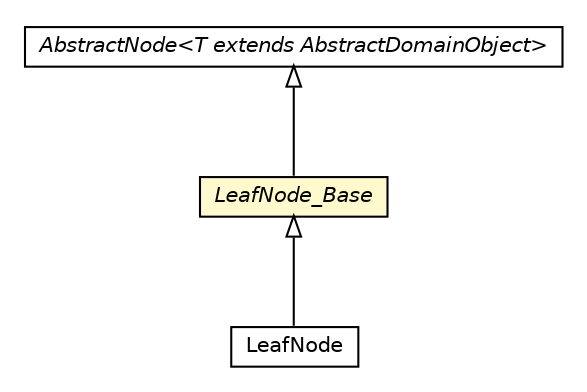 #!/usr/local/bin/dot
#
# Class diagram 
# Generated by UMLGraph version 5.1 (http://www.umlgraph.org/)
#

digraph G {
	edge [fontname="Helvetica",fontsize=10,labelfontname="Helvetica",labelfontsize=10];
	node [fontname="Helvetica",fontsize=10,shape=plaintext];
	nodesep=0.25;
	ranksep=0.5;
	// pt.ist.fenixframework.core.adt.bplustree.LeafNode_Base
	c26388 [label=<<table title="pt.ist.fenixframework.core.adt.bplustree.LeafNode_Base" border="0" cellborder="1" cellspacing="0" cellpadding="2" port="p" bgcolor="lemonChiffon" href="./LeafNode_Base.html">
		<tr><td><table border="0" cellspacing="0" cellpadding="1">
<tr><td align="center" balign="center"><font face="Helvetica-Oblique"> LeafNode_Base </font></td></tr>
		</table></td></tr>
		</table>>, fontname="Helvetica", fontcolor="black", fontsize=10.0];
	// pt.ist.fenixframework.core.adt.bplustree.LeafNode
	c26389 [label=<<table title="pt.ist.fenixframework.core.adt.bplustree.LeafNode" border="0" cellborder="1" cellspacing="0" cellpadding="2" port="p" href="./LeafNode.html">
		<tr><td><table border="0" cellspacing="0" cellpadding="1">
<tr><td align="center" balign="center"> LeafNode </td></tr>
		</table></td></tr>
		</table>>, fontname="Helvetica", fontcolor="black", fontsize=10.0];
	// pt.ist.fenixframework.core.adt.bplustree.AbstractNode<T extends pt.ist.fenixframework.core.AbstractDomainObject>
	c26402 [label=<<table title="pt.ist.fenixframework.core.adt.bplustree.AbstractNode" border="0" cellborder="1" cellspacing="0" cellpadding="2" port="p" href="./AbstractNode.html">
		<tr><td><table border="0" cellspacing="0" cellpadding="1">
<tr><td align="center" balign="center"><font face="Helvetica-Oblique"> AbstractNode&lt;T extends AbstractDomainObject&gt; </font></td></tr>
		</table></td></tr>
		</table>>, fontname="Helvetica", fontcolor="black", fontsize=10.0];
	//pt.ist.fenixframework.core.adt.bplustree.LeafNode_Base extends pt.ist.fenixframework.core.adt.bplustree.AbstractNode
	c26402:p -> c26388:p [dir=back,arrowtail=empty];
	//pt.ist.fenixframework.core.adt.bplustree.LeafNode extends pt.ist.fenixframework.core.adt.bplustree.LeafNode_Base
	c26388:p -> c26389:p [dir=back,arrowtail=empty];
}

